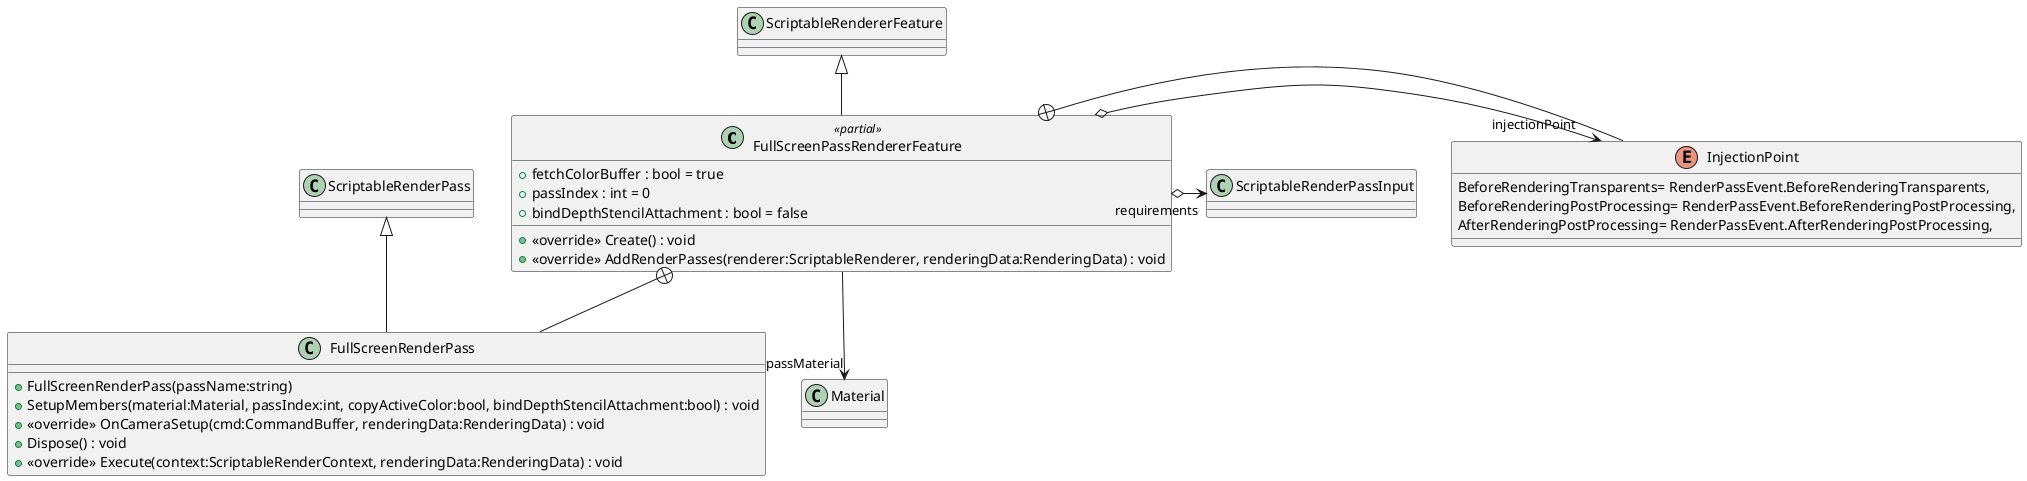 @startuml
class FullScreenPassRendererFeature <<partial>> {
    + fetchColorBuffer : bool = true
    + passIndex : int = 0
    + bindDepthStencilAttachment : bool = false
    + <<override>> Create() : void
    + <<override>> AddRenderPasses(renderer:ScriptableRenderer, renderingData:RenderingData) : void
}
enum InjectionPoint {
    BeforeRenderingTransparents= RenderPassEvent.BeforeRenderingTransparents,
    BeforeRenderingPostProcessing= RenderPassEvent.BeforeRenderingPostProcessing,
    AfterRenderingPostProcessing= RenderPassEvent.AfterRenderingPostProcessing,
}
class FullScreenRenderPass {
    + FullScreenRenderPass(passName:string)
    + SetupMembers(material:Material, passIndex:int, copyActiveColor:bool, bindDepthStencilAttachment:bool) : void
    + <<override>> OnCameraSetup(cmd:CommandBuffer, renderingData:RenderingData) : void
    + Dispose() : void
    + <<override>> Execute(context:ScriptableRenderContext, renderingData:RenderingData) : void
}
ScriptableRendererFeature <|-- FullScreenPassRendererFeature
FullScreenPassRendererFeature o-> "injectionPoint" InjectionPoint
FullScreenPassRendererFeature o-> "requirements" ScriptableRenderPassInput
FullScreenPassRendererFeature --> "passMaterial" Material
FullScreenPassRendererFeature +-- InjectionPoint
FullScreenPassRendererFeature +-- FullScreenRenderPass
ScriptableRenderPass <|-- FullScreenRenderPass
@enduml
